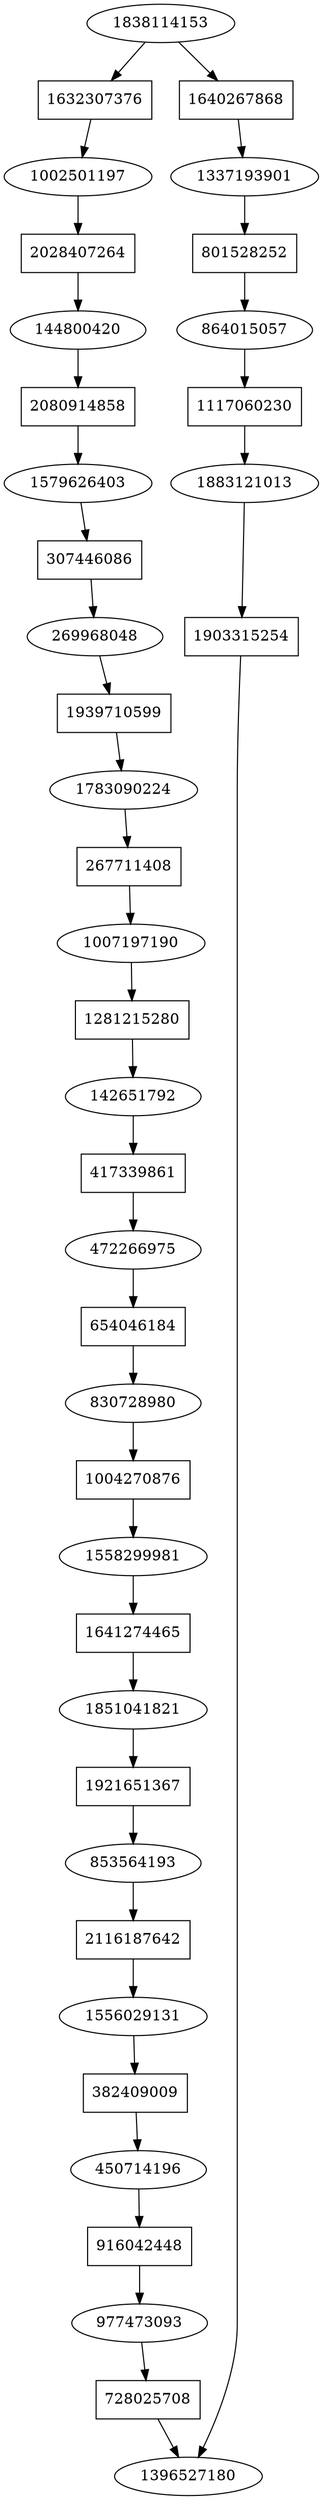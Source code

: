 digraph G {
  "1002501197";
  "2028407264" [shape = box];
  "144800420";
  "2080914858" [shape = box];
  "1579626403";
  "307446086" [shape = box];
  "269968048";
  "1939710599" [shape = box];
  "1783090224";
  "267711408" [shape = box];
  "1007197190";
  "1281215280" [shape = box];
  "142651792";
  "417339861" [shape = box];
  "472266975";
  "654046184" [shape = box];
  "830728980";
  "1004270876" [shape = box];
  "1558299981";
  "1641274465" [shape = box];
  "1851041821";
  "1921651367" [shape = box];
  "853564193";
  "2116187642" [shape = box];
  "1556029131";
  "382409009" [shape = box];
  "450714196";
  "916042448" [shape = box];
  "977473093";
  "1337193901";
  "801528252" [shape = box];
  "864015057";
  "1117060230" [shape = box];
  "1883121013";
  "1838114153";
  "1632307376" [shape = box];
  "1640267868" [shape = box];
  "1903315254" [shape = box];
  "1396527180";
  "728025708" [shape = box];
  "1002501197" -> "2028407264";
  "2028407264" -> "144800420";
  "144800420" -> "2080914858";
  "2080914858" -> "1579626403";
  "1579626403" -> "307446086";
  "307446086" -> "269968048";
  "269968048" -> "1939710599";
  "1939710599" -> "1783090224";
  "1783090224" -> "267711408";
  "267711408" -> "1007197190";
  "1007197190" -> "1281215280";
  "1281215280" -> "142651792";
  "142651792" -> "417339861";
  "417339861" -> "472266975";
  "472266975" -> "654046184";
  "654046184" -> "830728980";
  "830728980" -> "1004270876";
  "1004270876" -> "1558299981";
  "1558299981" -> "1641274465";
  "1641274465" -> "1851041821";
  "1851041821" -> "1921651367";
  "1921651367" -> "853564193";
  "853564193" -> "2116187642";
  "2116187642" -> "1556029131";
  "1556029131" -> "382409009";
  "382409009" -> "450714196";
  "450714196" -> "916042448";
  "916042448" -> "977473093";
  "1337193901" -> "801528252";
  "801528252" -> "864015057";
  "864015057" -> "1117060230";
  "1117060230" -> "1883121013";
  "1838114153" -> "1632307376";
  "1632307376" -> "1002501197";
  "1838114153" -> "1640267868";
  "1640267868" -> "1337193901";
  "1883121013" -> "1903315254";
  "1903315254" -> "1396527180";
  "977473093" -> "728025708";
  "728025708" -> "1396527180";
}
